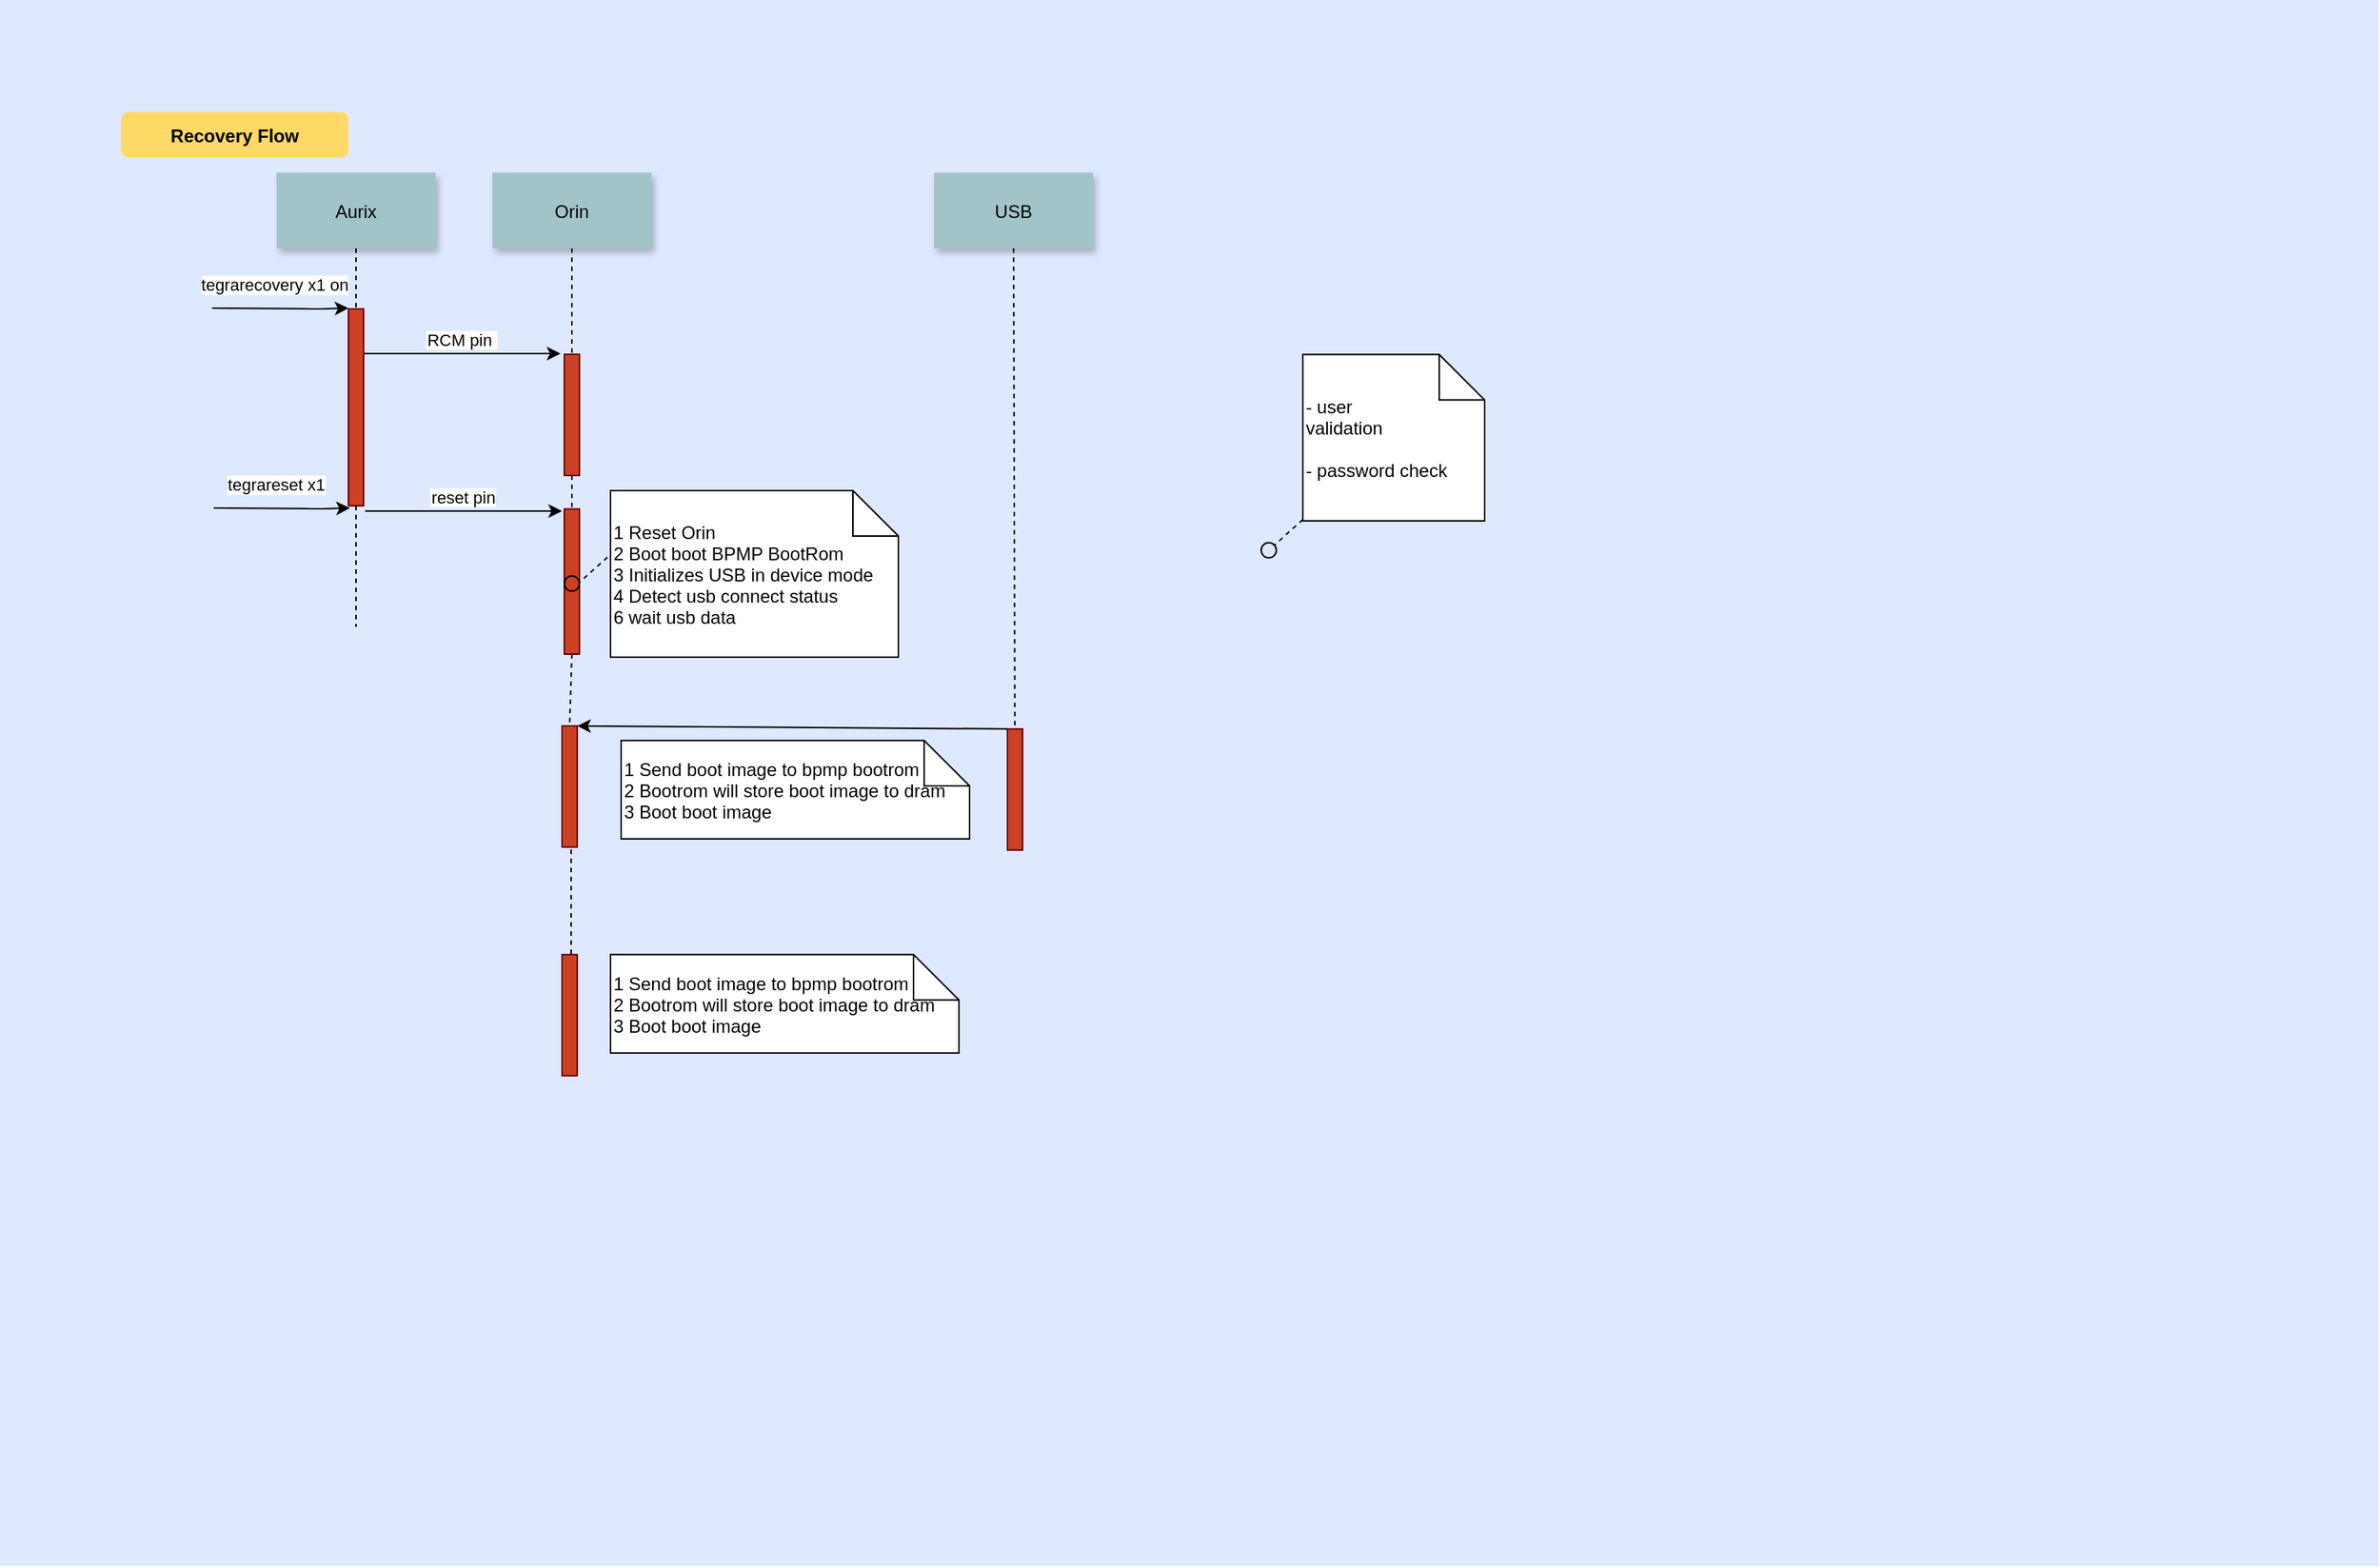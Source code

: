 <mxfile version="21.8.2" type="github">
  <diagram name="Page-1" id="9361dd3d-8414-5efd-6122-117bd74ce7a7">
    <mxGraphModel dx="1696" dy="1113" grid="1" gridSize="10" guides="1" tooltips="1" connect="1" arrows="1" fold="1" page="0" pageScale="1.5" pageWidth="826" pageHeight="1169" background="none" math="0" shadow="0">
      <root>
        <mxCell id="0" />
        <mxCell id="1" parent="0" />
        <mxCell id="69" value="" style="fillColor=#DEE8FF;strokeColor=none" parent="1" vertex="1">
          <mxGeometry x="-30" y="-53.88" width="1570" height="1033.88" as="geometry" />
        </mxCell>
        <mxCell id="2" value="" style="fillColor=#CC4125;strokeColor=#660000" parent="1" vertex="1">
          <mxGeometry x="200" y="150" width="10" height="130" as="geometry" />
        </mxCell>
        <mxCell id="3" value="" style="edgeStyle=none;verticalLabelPosition=top;verticalAlign=bottom;labelPosition=left;align=right" parent="1" edge="1">
          <mxGeometry width="100" height="100" as="geometry">
            <mxPoint x="110" y="149.5" as="sourcePoint" />
            <mxPoint x="200" y="149.5" as="targetPoint" />
            <Array as="points">
              <mxPoint x="180" y="150" />
            </Array>
            <mxPoint as="offset" />
          </mxGeometry>
        </mxCell>
        <mxCell id="40U8Hyy1MQshFt_wqeuv-89" value="tegrarecovery x1 on" style="edgeLabel;html=1;align=center;verticalAlign=middle;resizable=0;points=[];" vertex="1" connectable="0" parent="3">
          <mxGeometry relative="1" as="geometry">
            <mxPoint x="-4" y="-16" as="offset" />
          </mxGeometry>
        </mxCell>
        <mxCell id="4" value="Aurix" style="shadow=1;fillColor=#A2C4C9;strokeColor=none" parent="1" vertex="1">
          <mxGeometry x="152.5" y="60" width="105" height="50" as="geometry" />
        </mxCell>
        <mxCell id="6" value="" style="fillColor=#CC4125;strokeColor=#660000" parent="1" vertex="1">
          <mxGeometry x="342.5" y="180" width="10" height="80" as="geometry" />
        </mxCell>
        <mxCell id="7" value="Orin" style="shadow=1;fillColor=#A2C4C9;strokeColor=none" parent="1" vertex="1">
          <mxGeometry x="295" y="60" width="105" height="50" as="geometry" />
        </mxCell>
        <mxCell id="8" value="" style="edgeStyle=none;endArrow=none;dashed=1" parent="1" source="7" target="6" edge="1">
          <mxGeometry x="272.335" y="165" width="100" height="100" as="geometry">
            <mxPoint x="347.259" y="110" as="sourcePoint" />
            <mxPoint x="347.576" y="165" as="targetPoint" />
          </mxGeometry>
        </mxCell>
        <mxCell id="9" value="RCM pin " style="edgeStyle=none;verticalLabelPosition=top;verticalAlign=bottom" parent="1" edge="1">
          <mxGeometry x="220" y="92" width="100" height="100" as="geometry">
            <mxPoint x="210" y="179.5" as="sourcePoint" />
            <mxPoint x="340" y="179.5" as="targetPoint" />
          </mxGeometry>
        </mxCell>
        <mxCell id="21" value="" style="fillColor=#CC4125;strokeColor=#660000" parent="1" vertex="1">
          <mxGeometry x="635" y="427.394" width="10" height="80" as="geometry" />
        </mxCell>
        <mxCell id="22" value="USB" style="shadow=1;fillColor=#A2C4C9;strokeColor=none" parent="1" vertex="1">
          <mxGeometry x="586.5" y="60" width="105" height="50" as="geometry" />
        </mxCell>
        <mxCell id="23" value="" style="edgeStyle=none;endArrow=none;dashed=1" parent="1" source="22" target="21" edge="1">
          <mxGeometry x="614.488" y="175.0" width="100" height="100" as="geometry">
            <mxPoint x="674.653" y="110" as="sourcePoint" />
            <mxPoint x="674.653" y="260" as="targetPoint" />
          </mxGeometry>
        </mxCell>
        <mxCell id="33" value="" style="edgeStyle=elbowEdgeStyle;elbow=horizontal;endArrow=none;dashed=1" parent="1" source="4" target="2" edge="1">
          <mxGeometry x="230.0" y="310" width="100" height="100" as="geometry">
            <mxPoint x="230.0" y="410" as="sourcePoint" />
            <mxPoint x="330" y="310" as="targetPoint" />
          </mxGeometry>
        </mxCell>
        <mxCell id="39" value="" style="ellipse;fillColor=none" parent="1" vertex="1">
          <mxGeometry x="802.5" y="304.394" width="10.0" height="10" as="geometry" />
        </mxCell>
        <mxCell id="40" value=" - user&#xa; validation&#xa;&#xa; - password check" style="shape=note;align=left" parent="1" vertex="1">
          <mxGeometry x="829.973" y="180.174" width="120.027" height="109.826" as="geometry" />
        </mxCell>
        <mxCell id="41" value="" style="edgeStyle=none;endArrow=none;dashed=1" parent="1" source="40" target="39" edge="1">
          <mxGeometry x="1030" y="180" width="100" height="100" as="geometry">
            <mxPoint x="1030" y="280" as="sourcePoint" />
            <mxPoint x="1130" y="180" as="targetPoint" />
          </mxGeometry>
        </mxCell>
        <mxCell id="44" value="" style="edgeStyle=none;dashed=1;endArrow=none" parent="1" source="2" edge="1">
          <mxGeometry x="50" y="300" width="100" height="100" as="geometry">
            <mxPoint x="50" y="400" as="sourcePoint" />
            <mxPoint x="205" y="360" as="targetPoint" />
          </mxGeometry>
        </mxCell>
        <mxCell id="48" value="" style="fillColor=#CC4125;strokeColor=#660000" parent="1" vertex="1">
          <mxGeometry x="342.5" y="282.167" width="10" height="95.833" as="geometry" />
        </mxCell>
        <mxCell id="52" value="" style="edgeStyle=none;endArrow=none;dashed=1" parent="1" source="6" target="48" edge="1">
          <mxGeometry x="376.571" y="339.697" width="100" height="100" as="geometry">
            <mxPoint x="451.736" y="284.697" as="sourcePoint" />
            <mxPoint x="451.736" y="464.091" as="targetPoint" />
          </mxGeometry>
        </mxCell>
        <mxCell id="71" value="Recovery Flow" style="rounded=1;fontStyle=1;fillColor=#FFD966;strokeColor=none" parent="1" vertex="1">
          <mxGeometry x="50" y="20" width="150" height="30" as="geometry" />
        </mxCell>
        <mxCell id="40U8Hyy1MQshFt_wqeuv-90" value="" style="edgeStyle=none;verticalLabelPosition=top;verticalAlign=bottom;labelPosition=left;align=right" edge="1" parent="1">
          <mxGeometry width="100" height="100" as="geometry">
            <mxPoint x="111" y="281.5" as="sourcePoint" />
            <mxPoint x="201" y="281.5" as="targetPoint" />
            <Array as="points">
              <mxPoint x="181" y="282" />
            </Array>
            <mxPoint as="offset" />
          </mxGeometry>
        </mxCell>
        <mxCell id="40U8Hyy1MQshFt_wqeuv-91" value="tegrareset x1" style="edgeLabel;html=1;align=center;verticalAlign=middle;resizable=0;points=[];" vertex="1" connectable="0" parent="40U8Hyy1MQshFt_wqeuv-90">
          <mxGeometry relative="1" as="geometry">
            <mxPoint x="-4" y="-16" as="offset" />
          </mxGeometry>
        </mxCell>
        <mxCell id="40U8Hyy1MQshFt_wqeuv-92" value="reset pin" style="edgeStyle=none;verticalLabelPosition=top;verticalAlign=bottom" edge="1" parent="1">
          <mxGeometry x="220" y="92" width="100" height="100" as="geometry">
            <mxPoint x="211" y="283.5" as="sourcePoint" />
            <mxPoint x="341" y="283.5" as="targetPoint" />
          </mxGeometry>
        </mxCell>
        <mxCell id="40U8Hyy1MQshFt_wqeuv-93" value="1 Reset Orin&#xa;2 Boot boot BPMP BootRom&#xa;3 Initializes USB in device mode&#xa;4 Detect usb connect status&#xa;6 wait usb data" style="shape=note;align=left" vertex="1" parent="1">
          <mxGeometry x="373" y="270" width="190" height="110" as="geometry" />
        </mxCell>
        <mxCell id="40U8Hyy1MQshFt_wqeuv-95" value="" style="edgeStyle=none;endArrow=none;dashed=1" edge="1" parent="1">
          <mxGeometry x="1030" y="180" width="100" height="100" as="geometry">
            <mxPoint x="371" y="314" as="sourcePoint" />
            <mxPoint x="352" y="331" as="targetPoint" />
          </mxGeometry>
        </mxCell>
        <mxCell id="40U8Hyy1MQshFt_wqeuv-96" value="" style="ellipse;fillColor=none" vertex="1" parent="1">
          <mxGeometry x="342.5" y="326.394" width="10.0" height="10" as="geometry" />
        </mxCell>
        <mxCell id="40U8Hyy1MQshFt_wqeuv-97" value="" style="fillColor=#CC4125;strokeColor=#660000" vertex="1" parent="1">
          <mxGeometry x="341" y="425.394" width="10" height="80" as="geometry" />
        </mxCell>
        <mxCell id="40U8Hyy1MQshFt_wqeuv-102" value="" style="edgeStyle=none;dashed=1;endArrow=none;exitX=0.5;exitY=1;exitDx=0;exitDy=0;entryX=0.5;entryY=0;entryDx=0;entryDy=0;" edge="1" parent="1" source="48" target="40U8Hyy1MQshFt_wqeuv-97">
          <mxGeometry x="50" y="300" width="100" height="100" as="geometry">
            <mxPoint x="215" y="290" as="sourcePoint" />
            <mxPoint x="348" y="410" as="targetPoint" />
          </mxGeometry>
        </mxCell>
        <mxCell id="40U8Hyy1MQshFt_wqeuv-103" value="" style="endArrow=classic;html=1;rounded=0;entryX=1;entryY=0;entryDx=0;entryDy=0;exitX=0;exitY=0;exitDx=0;exitDy=0;" edge="1" parent="1" source="21" target="40U8Hyy1MQshFt_wqeuv-97">
          <mxGeometry width="50" height="50" relative="1" as="geometry">
            <mxPoint x="620" y="430" as="sourcePoint" />
            <mxPoint x="630" y="490" as="targetPoint" />
          </mxGeometry>
        </mxCell>
        <mxCell id="40U8Hyy1MQshFt_wqeuv-104" value="1 Send boot image to bpmp bootrom&#xa;2 Bootrom will store boot image to dram&#xa;3 Boot boot image" style="shape=note;align=left" vertex="1" parent="1">
          <mxGeometry x="380" y="435" width="230" height="65" as="geometry" />
        </mxCell>
        <mxCell id="40U8Hyy1MQshFt_wqeuv-105" value="" style="edgeStyle=none;endArrow=none;dashed=1" edge="1" parent="1">
          <mxGeometry x="272.335" y="165" width="100" height="100" as="geometry">
            <mxPoint x="347" y="507" as="sourcePoint" />
            <mxPoint x="347" y="577" as="targetPoint" />
          </mxGeometry>
        </mxCell>
        <mxCell id="40U8Hyy1MQshFt_wqeuv-106" value="" style="fillColor=#CC4125;strokeColor=#660000" vertex="1" parent="1">
          <mxGeometry x="341" y="576.394" width="10" height="80" as="geometry" />
        </mxCell>
        <mxCell id="40U8Hyy1MQshFt_wqeuv-107" value="1 Send boot image to bpmp bootrom&#xa;2 Bootrom will store boot image to dram&#xa;3 Boot boot image" style="shape=note;align=left" vertex="1" parent="1">
          <mxGeometry x="373" y="576.39" width="230" height="65" as="geometry" />
        </mxCell>
      </root>
    </mxGraphModel>
  </diagram>
</mxfile>
